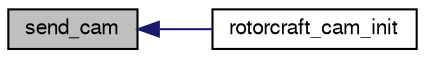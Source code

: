 digraph "send_cam"
{
  edge [fontname="FreeSans",fontsize="10",labelfontname="FreeSans",labelfontsize="10"];
  node [fontname="FreeSans",fontsize="10",shape=record];
  rankdir="LR";
  Node1 [label="send_cam",height=0.2,width=0.4,color="black", fillcolor="grey75", style="filled", fontcolor="black"];
  Node1 -> Node2 [dir="back",color="midnightblue",fontsize="10",style="solid",fontname="FreeSans"];
  Node2 [label="rotorcraft_cam_init",height=0.2,width=0.4,color="black", fillcolor="white", style="filled",URL="$rotorcraft__cam_8h.html#a9714f023c0b83d4d973e8758e053a6ce"];
}
